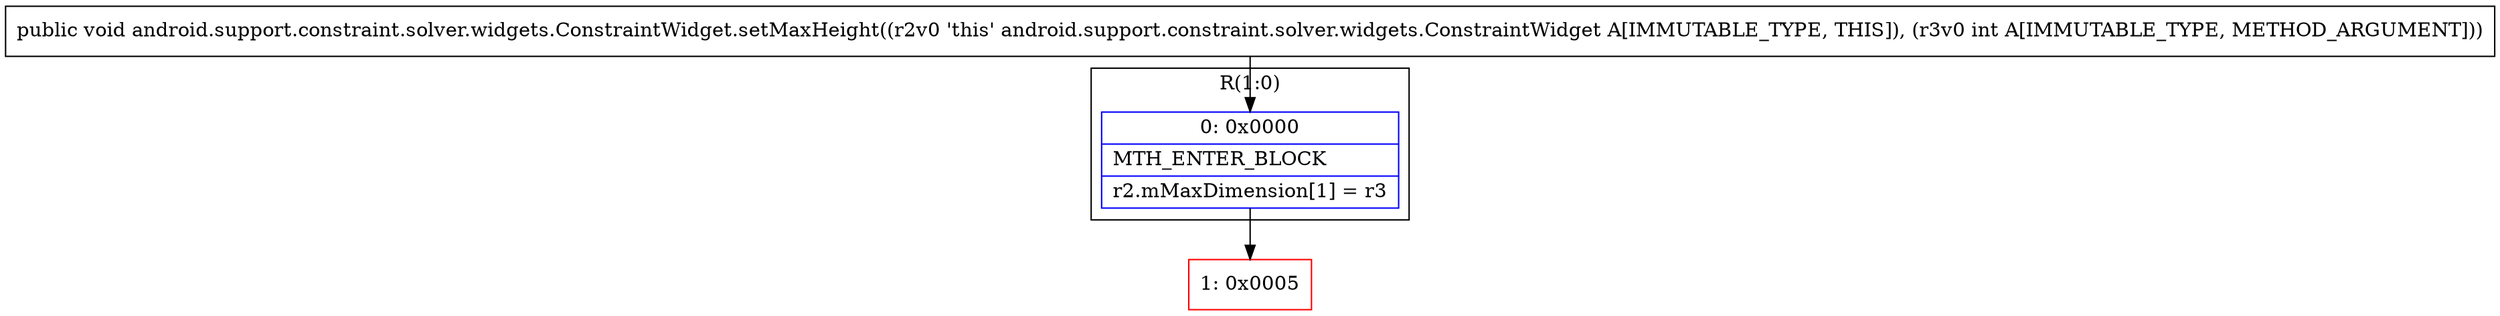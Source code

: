 digraph "CFG forandroid.support.constraint.solver.widgets.ConstraintWidget.setMaxHeight(I)V" {
subgraph cluster_Region_267706251 {
label = "R(1:0)";
node [shape=record,color=blue];
Node_0 [shape=record,label="{0\:\ 0x0000|MTH_ENTER_BLOCK\l|r2.mMaxDimension[1] = r3\l}"];
}
Node_1 [shape=record,color=red,label="{1\:\ 0x0005}"];
MethodNode[shape=record,label="{public void android.support.constraint.solver.widgets.ConstraintWidget.setMaxHeight((r2v0 'this' android.support.constraint.solver.widgets.ConstraintWidget A[IMMUTABLE_TYPE, THIS]), (r3v0 int A[IMMUTABLE_TYPE, METHOD_ARGUMENT])) }"];
MethodNode -> Node_0;
Node_0 -> Node_1;
}


